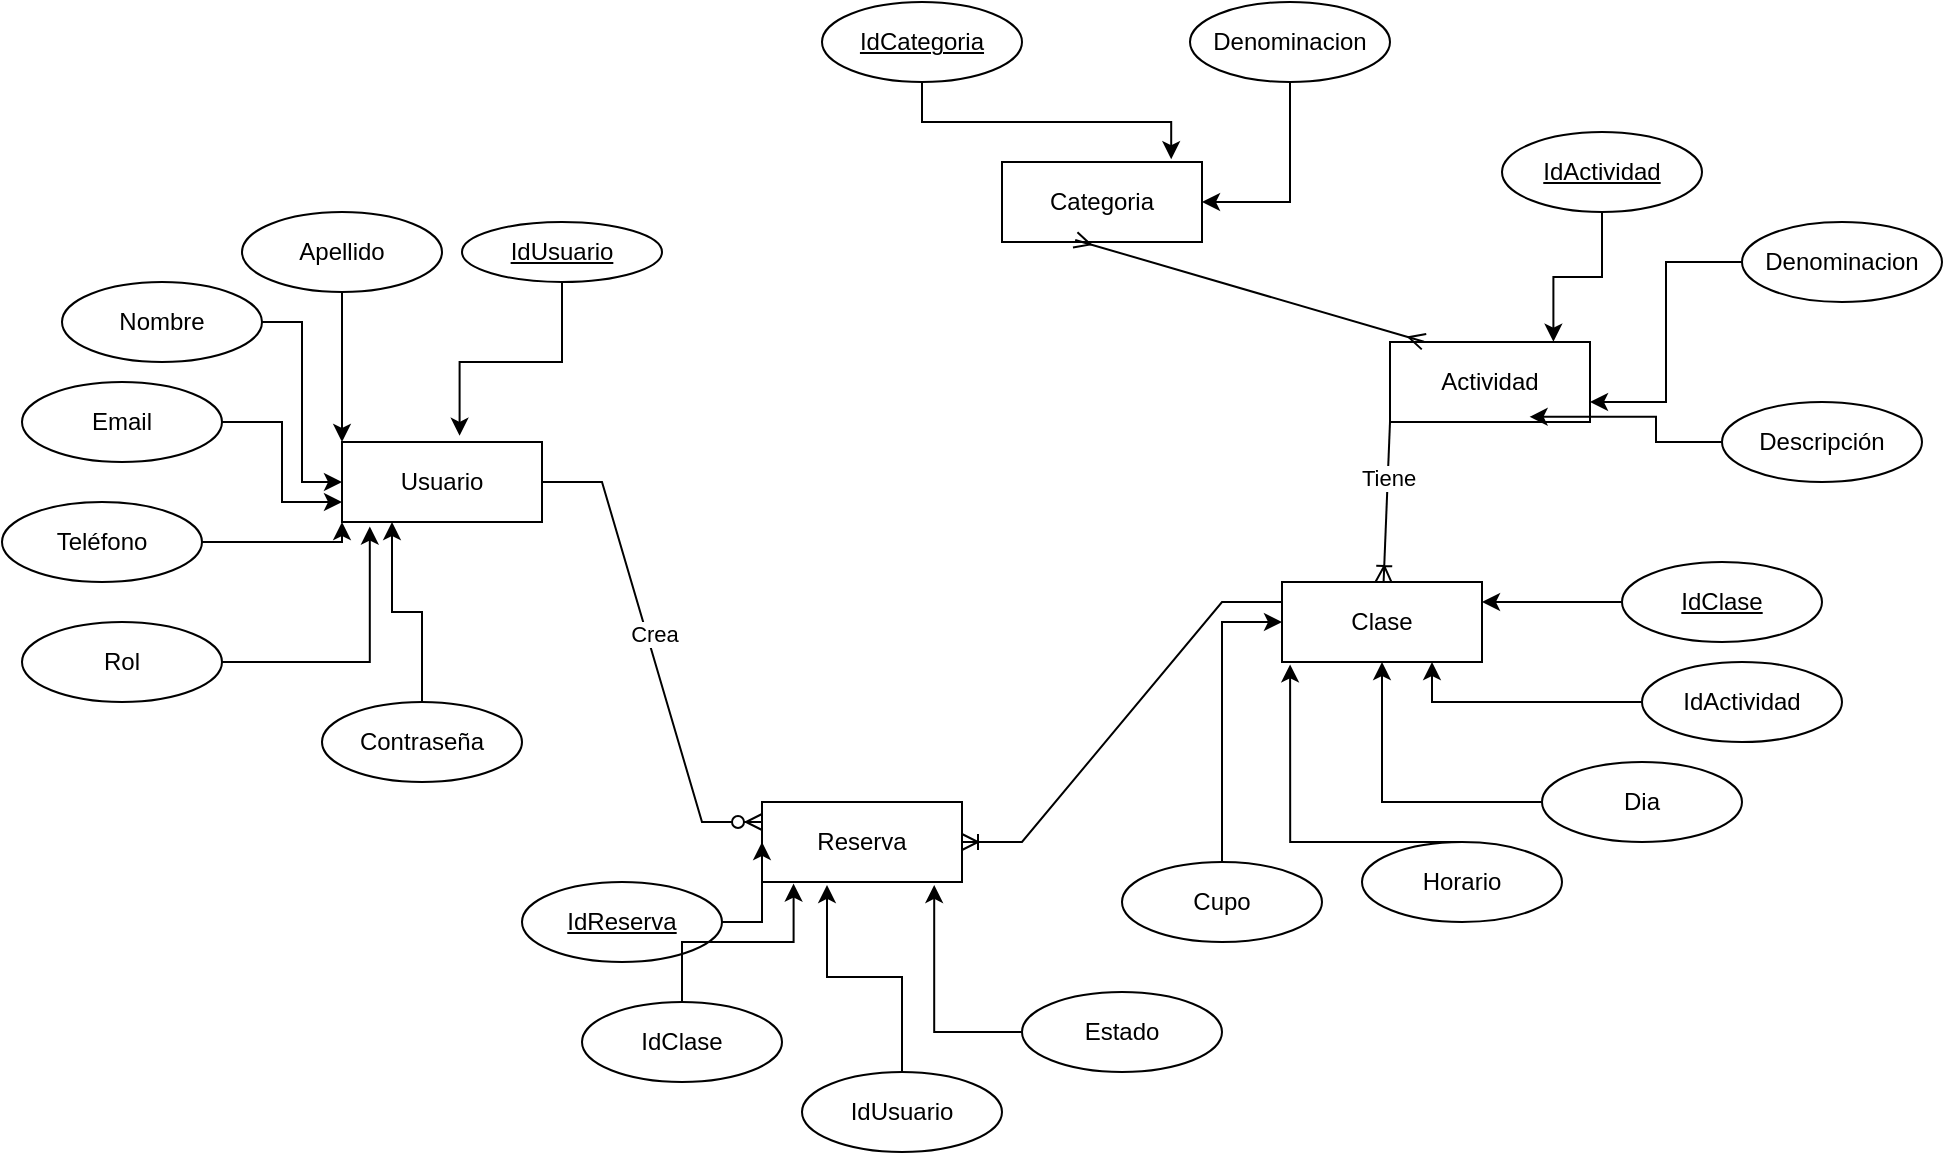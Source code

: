 <mxfile version="24.7.14">
  <diagram name="Página-1" id="O4JuxfC9sbgDATAFlTKz">
    <mxGraphModel dx="2062" dy="782" grid="1" gridSize="10" guides="1" tooltips="1" connect="1" arrows="1" fold="1" page="1" pageScale="1" pageWidth="827" pageHeight="1169" background="none" math="0" shadow="0">
      <root>
        <mxCell id="0" />
        <mxCell id="1" parent="0" />
        <mxCell id="B8CRLaBuqpFktyLGkcQA-2" value="Usuario" style="whiteSpace=wrap;html=1;align=center;" vertex="1" parent="1">
          <mxGeometry x="-60" y="250" width="100" height="40" as="geometry" />
        </mxCell>
        <mxCell id="B8CRLaBuqpFktyLGkcQA-3" value="Categoria" style="whiteSpace=wrap;html=1;align=center;" vertex="1" parent="1">
          <mxGeometry x="270" y="110" width="100" height="40" as="geometry" />
        </mxCell>
        <mxCell id="B8CRLaBuqpFktyLGkcQA-4" value="Actividad" style="whiteSpace=wrap;html=1;align=center;" vertex="1" parent="1">
          <mxGeometry x="464" y="200" width="100" height="40" as="geometry" />
        </mxCell>
        <mxCell id="B8CRLaBuqpFktyLGkcQA-5" value="Clase" style="whiteSpace=wrap;html=1;align=center;" vertex="1" parent="1">
          <mxGeometry x="410" y="320" width="100" height="40" as="geometry" />
        </mxCell>
        <mxCell id="B8CRLaBuqpFktyLGkcQA-7" value="Reserva" style="whiteSpace=wrap;html=1;align=center;" vertex="1" parent="1">
          <mxGeometry x="150" y="430" width="100" height="40" as="geometry" />
        </mxCell>
        <mxCell id="B8CRLaBuqpFktyLGkcQA-8" value="IdUsuario" style="ellipse;whiteSpace=wrap;html=1;align=center;fontStyle=4;" vertex="1" parent="1">
          <mxGeometry y="140" width="100" height="30" as="geometry" />
        </mxCell>
        <mxCell id="B8CRLaBuqpFktyLGkcQA-24" style="edgeStyle=orthogonalEdgeStyle;rounded=0;orthogonalLoop=1;jettySize=auto;html=1;entryX=0;entryY=0;entryDx=0;entryDy=0;" edge="1" parent="1" source="B8CRLaBuqpFktyLGkcQA-15" target="B8CRLaBuqpFktyLGkcQA-2">
          <mxGeometry relative="1" as="geometry" />
        </mxCell>
        <mxCell id="B8CRLaBuqpFktyLGkcQA-15" value="Apellido" style="ellipse;whiteSpace=wrap;html=1;align=center;" vertex="1" parent="1">
          <mxGeometry x="-110" y="135" width="100" height="40" as="geometry" />
        </mxCell>
        <mxCell id="B8CRLaBuqpFktyLGkcQA-23" style="edgeStyle=orthogonalEdgeStyle;rounded=0;orthogonalLoop=1;jettySize=auto;html=1;entryX=0;entryY=0.5;entryDx=0;entryDy=0;" edge="1" parent="1" source="B8CRLaBuqpFktyLGkcQA-16" target="B8CRLaBuqpFktyLGkcQA-2">
          <mxGeometry relative="1" as="geometry" />
        </mxCell>
        <mxCell id="B8CRLaBuqpFktyLGkcQA-16" value="Nombre" style="ellipse;whiteSpace=wrap;html=1;align=center;" vertex="1" parent="1">
          <mxGeometry x="-200" y="170" width="100" height="40" as="geometry" />
        </mxCell>
        <mxCell id="B8CRLaBuqpFktyLGkcQA-25" style="edgeStyle=orthogonalEdgeStyle;rounded=0;orthogonalLoop=1;jettySize=auto;html=1;entryX=0.588;entryY=-0.078;entryDx=0;entryDy=0;entryPerimeter=0;" edge="1" parent="1" source="B8CRLaBuqpFktyLGkcQA-8" target="B8CRLaBuqpFktyLGkcQA-2">
          <mxGeometry relative="1" as="geometry" />
        </mxCell>
        <mxCell id="B8CRLaBuqpFktyLGkcQA-29" style="edgeStyle=orthogonalEdgeStyle;rounded=0;orthogonalLoop=1;jettySize=auto;html=1;entryX=0;entryY=0.75;entryDx=0;entryDy=0;" edge="1" parent="1" source="B8CRLaBuqpFktyLGkcQA-26" target="B8CRLaBuqpFktyLGkcQA-2">
          <mxGeometry relative="1" as="geometry" />
        </mxCell>
        <mxCell id="B8CRLaBuqpFktyLGkcQA-26" value="Email" style="ellipse;whiteSpace=wrap;html=1;align=center;" vertex="1" parent="1">
          <mxGeometry x="-220" y="220" width="100" height="40" as="geometry" />
        </mxCell>
        <mxCell id="B8CRLaBuqpFktyLGkcQA-30" style="edgeStyle=orthogonalEdgeStyle;rounded=0;orthogonalLoop=1;jettySize=auto;html=1;" edge="1" parent="1" source="B8CRLaBuqpFktyLGkcQA-27" target="B8CRLaBuqpFktyLGkcQA-2">
          <mxGeometry relative="1" as="geometry">
            <Array as="points">
              <mxPoint x="-60" y="300" />
            </Array>
          </mxGeometry>
        </mxCell>
        <mxCell id="B8CRLaBuqpFktyLGkcQA-27" value="Teléfono" style="ellipse;whiteSpace=wrap;html=1;align=center;" vertex="1" parent="1">
          <mxGeometry x="-230" y="280" width="100" height="40" as="geometry" />
        </mxCell>
        <mxCell id="B8CRLaBuqpFktyLGkcQA-28" value="Rol" style="ellipse;whiteSpace=wrap;html=1;align=center;" vertex="1" parent="1">
          <mxGeometry x="-220" y="340" width="100" height="40" as="geometry" />
        </mxCell>
        <mxCell id="B8CRLaBuqpFktyLGkcQA-31" style="edgeStyle=orthogonalEdgeStyle;rounded=0;orthogonalLoop=1;jettySize=auto;html=1;entryX=0.139;entryY=1.057;entryDx=0;entryDy=0;entryPerimeter=0;" edge="1" parent="1" source="B8CRLaBuqpFktyLGkcQA-28" target="B8CRLaBuqpFktyLGkcQA-2">
          <mxGeometry relative="1" as="geometry" />
        </mxCell>
        <mxCell id="B8CRLaBuqpFktyLGkcQA-33" style="edgeStyle=orthogonalEdgeStyle;rounded=0;orthogonalLoop=1;jettySize=auto;html=1;entryX=0.25;entryY=1;entryDx=0;entryDy=0;" edge="1" parent="1" source="B8CRLaBuqpFktyLGkcQA-32" target="B8CRLaBuqpFktyLGkcQA-2">
          <mxGeometry relative="1" as="geometry" />
        </mxCell>
        <mxCell id="B8CRLaBuqpFktyLGkcQA-32" value="Contraseña" style="ellipse;whiteSpace=wrap;html=1;align=center;" vertex="1" parent="1">
          <mxGeometry x="-70" y="380" width="100" height="40" as="geometry" />
        </mxCell>
        <mxCell id="B8CRLaBuqpFktyLGkcQA-45" value="&lt;u&gt;IdCategoria&lt;/u&gt;" style="ellipse;whiteSpace=wrap;html=1;align=center;" vertex="1" parent="1">
          <mxGeometry x="180" y="30" width="100" height="40" as="geometry" />
        </mxCell>
        <mxCell id="B8CRLaBuqpFktyLGkcQA-47" style="edgeStyle=orthogonalEdgeStyle;rounded=0;orthogonalLoop=1;jettySize=auto;html=1;entryX=1;entryY=0.5;entryDx=0;entryDy=0;" edge="1" parent="1" source="B8CRLaBuqpFktyLGkcQA-46" target="B8CRLaBuqpFktyLGkcQA-3">
          <mxGeometry relative="1" as="geometry" />
        </mxCell>
        <mxCell id="B8CRLaBuqpFktyLGkcQA-46" value="Denominacion" style="ellipse;whiteSpace=wrap;html=1;align=center;" vertex="1" parent="1">
          <mxGeometry x="364" y="30" width="100" height="40" as="geometry" />
        </mxCell>
        <mxCell id="B8CRLaBuqpFktyLGkcQA-48" style="edgeStyle=orthogonalEdgeStyle;rounded=0;orthogonalLoop=1;jettySize=auto;html=1;entryX=0.846;entryY=-0.035;entryDx=0;entryDy=0;entryPerimeter=0;" edge="1" parent="1" source="B8CRLaBuqpFktyLGkcQA-45" target="B8CRLaBuqpFktyLGkcQA-3">
          <mxGeometry relative="1" as="geometry" />
        </mxCell>
        <mxCell id="B8CRLaBuqpFktyLGkcQA-52" style="edgeStyle=orthogonalEdgeStyle;rounded=0;orthogonalLoop=1;jettySize=auto;html=1;entryX=1;entryY=0.75;entryDx=0;entryDy=0;" edge="1" parent="1" source="B8CRLaBuqpFktyLGkcQA-51" target="B8CRLaBuqpFktyLGkcQA-4">
          <mxGeometry relative="1" as="geometry" />
        </mxCell>
        <mxCell id="B8CRLaBuqpFktyLGkcQA-51" value="Denominacion" style="ellipse;whiteSpace=wrap;html=1;align=center;" vertex="1" parent="1">
          <mxGeometry x="640" y="140" width="100" height="40" as="geometry" />
        </mxCell>
        <mxCell id="B8CRLaBuqpFktyLGkcQA-53" value="Descripción" style="ellipse;whiteSpace=wrap;html=1;align=center;" vertex="1" parent="1">
          <mxGeometry x="630" y="230" width="100" height="40" as="geometry" />
        </mxCell>
        <mxCell id="B8CRLaBuqpFktyLGkcQA-54" style="edgeStyle=orthogonalEdgeStyle;rounded=0;orthogonalLoop=1;jettySize=auto;html=1;entryX=0.698;entryY=0.935;entryDx=0;entryDy=0;entryPerimeter=0;" edge="1" parent="1" source="B8CRLaBuqpFktyLGkcQA-53" target="B8CRLaBuqpFktyLGkcQA-4">
          <mxGeometry relative="1" as="geometry" />
        </mxCell>
        <mxCell id="B8CRLaBuqpFktyLGkcQA-55" value="IdActividad" style="ellipse;whiteSpace=wrap;html=1;align=center;fontStyle=4;" vertex="1" parent="1">
          <mxGeometry x="520" y="95" width="100" height="40" as="geometry" />
        </mxCell>
        <mxCell id="B8CRLaBuqpFktyLGkcQA-56" style="edgeStyle=orthogonalEdgeStyle;rounded=0;orthogonalLoop=1;jettySize=auto;html=1;entryX=0.817;entryY=-0.004;entryDx=0;entryDy=0;entryPerimeter=0;" edge="1" parent="1" source="B8CRLaBuqpFktyLGkcQA-55" target="B8CRLaBuqpFktyLGkcQA-4">
          <mxGeometry relative="1" as="geometry" />
        </mxCell>
        <mxCell id="B8CRLaBuqpFktyLGkcQA-58" style="edgeStyle=orthogonalEdgeStyle;rounded=0;orthogonalLoop=1;jettySize=auto;html=1;entryX=1;entryY=0.25;entryDx=0;entryDy=0;" edge="1" parent="1" source="B8CRLaBuqpFktyLGkcQA-57" target="B8CRLaBuqpFktyLGkcQA-5">
          <mxGeometry relative="1" as="geometry" />
        </mxCell>
        <mxCell id="B8CRLaBuqpFktyLGkcQA-57" value="IdClase" style="ellipse;whiteSpace=wrap;html=1;align=center;fontStyle=4;" vertex="1" parent="1">
          <mxGeometry x="580" y="310" width="100" height="40" as="geometry" />
        </mxCell>
        <mxCell id="B8CRLaBuqpFktyLGkcQA-60" style="edgeStyle=orthogonalEdgeStyle;rounded=0;orthogonalLoop=1;jettySize=auto;html=1;entryX=0.75;entryY=1;entryDx=0;entryDy=0;" edge="1" parent="1" source="B8CRLaBuqpFktyLGkcQA-59" target="B8CRLaBuqpFktyLGkcQA-5">
          <mxGeometry relative="1" as="geometry" />
        </mxCell>
        <mxCell id="B8CRLaBuqpFktyLGkcQA-59" value="IdActividad" style="ellipse;whiteSpace=wrap;html=1;align=center;" vertex="1" parent="1">
          <mxGeometry x="590" y="360" width="100" height="40" as="geometry" />
        </mxCell>
        <mxCell id="B8CRLaBuqpFktyLGkcQA-63" style="edgeStyle=orthogonalEdgeStyle;rounded=0;orthogonalLoop=1;jettySize=auto;html=1;entryX=0.5;entryY=1;entryDx=0;entryDy=0;" edge="1" parent="1" source="B8CRLaBuqpFktyLGkcQA-61" target="B8CRLaBuqpFktyLGkcQA-5">
          <mxGeometry relative="1" as="geometry" />
        </mxCell>
        <mxCell id="B8CRLaBuqpFktyLGkcQA-61" value="Dia" style="ellipse;whiteSpace=wrap;html=1;align=center;" vertex="1" parent="1">
          <mxGeometry x="540" y="410" width="100" height="40" as="geometry" />
        </mxCell>
        <mxCell id="B8CRLaBuqpFktyLGkcQA-62" value="Horario" style="ellipse;whiteSpace=wrap;html=1;align=center;" vertex="1" parent="1">
          <mxGeometry x="450" y="450" width="100" height="40" as="geometry" />
        </mxCell>
        <mxCell id="B8CRLaBuqpFktyLGkcQA-64" style="edgeStyle=orthogonalEdgeStyle;rounded=0;orthogonalLoop=1;jettySize=auto;html=1;entryX=0.077;entryY=1.03;entryDx=0;entryDy=0;entryPerimeter=0;exitX=0.5;exitY=0;exitDx=0;exitDy=0;" edge="1" parent="1" source="B8CRLaBuqpFktyLGkcQA-62">
          <mxGeometry relative="1" as="geometry">
            <mxPoint x="496.35" y="460" as="sourcePoint" />
            <mxPoint x="414.05" y="361.2" as="targetPoint" />
            <Array as="points">
              <mxPoint x="414" y="450" />
            </Array>
          </mxGeometry>
        </mxCell>
        <mxCell id="B8CRLaBuqpFktyLGkcQA-66" style="edgeStyle=orthogonalEdgeStyle;rounded=0;orthogonalLoop=1;jettySize=auto;html=1;entryX=0;entryY=0.5;entryDx=0;entryDy=0;" edge="1" parent="1" source="B8CRLaBuqpFktyLGkcQA-65" target="B8CRLaBuqpFktyLGkcQA-5">
          <mxGeometry relative="1" as="geometry" />
        </mxCell>
        <mxCell id="B8CRLaBuqpFktyLGkcQA-65" value="Cupo" style="ellipse;whiteSpace=wrap;html=1;align=center;" vertex="1" parent="1">
          <mxGeometry x="330" y="460" width="100" height="40" as="geometry" />
        </mxCell>
        <mxCell id="B8CRLaBuqpFktyLGkcQA-68" style="edgeStyle=orthogonalEdgeStyle;rounded=0;orthogonalLoop=1;jettySize=auto;html=1;" edge="1" parent="1" source="B8CRLaBuqpFktyLGkcQA-67" target="B8CRLaBuqpFktyLGkcQA-7">
          <mxGeometry relative="1" as="geometry" />
        </mxCell>
        <mxCell id="B8CRLaBuqpFktyLGkcQA-67" value="IdReserva" style="ellipse;whiteSpace=wrap;html=1;align=center;fontStyle=4;" vertex="1" parent="1">
          <mxGeometry x="30" y="470" width="100" height="40" as="geometry" />
        </mxCell>
        <mxCell id="B8CRLaBuqpFktyLGkcQA-69" value="IdClase" style="ellipse;whiteSpace=wrap;html=1;align=center;" vertex="1" parent="1">
          <mxGeometry x="60" y="530" width="100" height="40" as="geometry" />
        </mxCell>
        <mxCell id="B8CRLaBuqpFktyLGkcQA-70" value="IdUsuario" style="ellipse;whiteSpace=wrap;html=1;align=center;" vertex="1" parent="1">
          <mxGeometry x="170" y="565" width="100" height="40" as="geometry" />
        </mxCell>
        <mxCell id="B8CRLaBuqpFktyLGkcQA-71" style="edgeStyle=orthogonalEdgeStyle;rounded=0;orthogonalLoop=1;jettySize=auto;html=1;entryX=0.158;entryY=1.02;entryDx=0;entryDy=0;entryPerimeter=0;" edge="1" parent="1" source="B8CRLaBuqpFktyLGkcQA-69" target="B8CRLaBuqpFktyLGkcQA-7">
          <mxGeometry relative="1" as="geometry" />
        </mxCell>
        <mxCell id="B8CRLaBuqpFktyLGkcQA-72" style="edgeStyle=orthogonalEdgeStyle;rounded=0;orthogonalLoop=1;jettySize=auto;html=1;entryX=0.325;entryY=1.037;entryDx=0;entryDy=0;entryPerimeter=0;" edge="1" parent="1" source="B8CRLaBuqpFktyLGkcQA-70" target="B8CRLaBuqpFktyLGkcQA-7">
          <mxGeometry relative="1" as="geometry" />
        </mxCell>
        <mxCell id="B8CRLaBuqpFktyLGkcQA-73" value="Estado" style="ellipse;whiteSpace=wrap;html=1;align=center;" vertex="1" parent="1">
          <mxGeometry x="280" y="525" width="100" height="40" as="geometry" />
        </mxCell>
        <mxCell id="B8CRLaBuqpFktyLGkcQA-74" style="edgeStyle=orthogonalEdgeStyle;rounded=0;orthogonalLoop=1;jettySize=auto;html=1;entryX=0.861;entryY=1.037;entryDx=0;entryDy=0;entryPerimeter=0;" edge="1" parent="1" source="B8CRLaBuqpFktyLGkcQA-73" target="B8CRLaBuqpFktyLGkcQA-7">
          <mxGeometry relative="1" as="geometry" />
        </mxCell>
        <mxCell id="B8CRLaBuqpFktyLGkcQA-75" value="" style="edgeStyle=entityRelationEdgeStyle;fontSize=12;html=1;endArrow=ERzeroToMany;endFill=1;rounded=0;entryX=0;entryY=0.25;entryDx=0;entryDy=0;" edge="1" parent="1" source="B8CRLaBuqpFktyLGkcQA-2" target="B8CRLaBuqpFktyLGkcQA-7">
          <mxGeometry width="100" height="100" relative="1" as="geometry">
            <mxPoint x="45" y="260" as="sourcePoint" />
            <mxPoint x="180.0" y="420.0" as="targetPoint" />
            <Array as="points">
              <mxPoint x="165" y="390" />
              <mxPoint x="145" y="310" />
              <mxPoint x="155" y="400" />
            </Array>
          </mxGeometry>
        </mxCell>
        <mxCell id="B8CRLaBuqpFktyLGkcQA-83" value="Crea" style="edgeLabel;html=1;align=center;verticalAlign=middle;resizable=0;points=[];" vertex="1" connectable="0" parent="B8CRLaBuqpFktyLGkcQA-75">
          <mxGeometry x="-0.071" y="3" relative="1" as="geometry">
            <mxPoint as="offset" />
          </mxGeometry>
        </mxCell>
        <mxCell id="B8CRLaBuqpFktyLGkcQA-79" value="" style="edgeStyle=entityRelationEdgeStyle;fontSize=12;html=1;endArrow=ERoneToMany;rounded=0;exitX=0;exitY=0.25;exitDx=0;exitDy=0;" edge="1" parent="1" source="B8CRLaBuqpFktyLGkcQA-5" target="B8CRLaBuqpFktyLGkcQA-7">
          <mxGeometry width="100" height="100" relative="1" as="geometry">
            <mxPoint x="440" y="360" as="sourcePoint" />
            <mxPoint x="430" y="270" as="targetPoint" />
            <Array as="points">
              <mxPoint x="500" y="380" />
              <mxPoint x="380" y="390" />
              <mxPoint x="490" y="390" />
            </Array>
          </mxGeometry>
        </mxCell>
        <mxCell id="B8CRLaBuqpFktyLGkcQA-80" value="" style="fontSize=12;html=1;endArrow=ERoneToMany;rounded=0;exitX=0;exitY=1;exitDx=0;exitDy=0;" edge="1" parent="1" source="B8CRLaBuqpFktyLGkcQA-4" target="B8CRLaBuqpFktyLGkcQA-5">
          <mxGeometry width="100" height="100" relative="1" as="geometry">
            <mxPoint x="410" y="350" as="sourcePoint" />
            <mxPoint x="510" y="250" as="targetPoint" />
          </mxGeometry>
        </mxCell>
        <mxCell id="B8CRLaBuqpFktyLGkcQA-85" value="Tiene" style="edgeLabel;html=1;align=center;verticalAlign=middle;resizable=0;points=[];" vertex="1" connectable="0" parent="B8CRLaBuqpFktyLGkcQA-80">
          <mxGeometry x="-0.299" relative="1" as="geometry">
            <mxPoint as="offset" />
          </mxGeometry>
        </mxCell>
        <mxCell id="B8CRLaBuqpFktyLGkcQA-81" value="" style="fontSize=12;html=1;endArrow=ERmany;startArrow=ERmany;rounded=0;entryX=0.366;entryY=0.974;entryDx=0;entryDy=0;entryPerimeter=0;exitX=0.17;exitY=-0.004;exitDx=0;exitDy=0;exitPerimeter=0;" edge="1" parent="1" source="B8CRLaBuqpFktyLGkcQA-4" target="B8CRLaBuqpFktyLGkcQA-3">
          <mxGeometry width="100" height="100" relative="1" as="geometry">
            <mxPoint x="480" y="280" as="sourcePoint" />
            <mxPoint x="580" y="180" as="targetPoint" />
          </mxGeometry>
        </mxCell>
      </root>
    </mxGraphModel>
  </diagram>
</mxfile>
